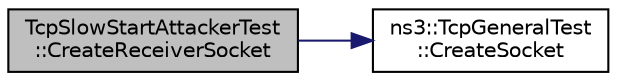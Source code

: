 digraph "TcpSlowStartAttackerTest::CreateReceiverSocket"
{
 // LATEX_PDF_SIZE
  edge [fontname="Helvetica",fontsize="10",labelfontname="Helvetica",labelfontsize="10"];
  node [fontname="Helvetica",fontsize="10",shape=record];
  rankdir="LR";
  Node1 [label="TcpSlowStartAttackerTest\l::CreateReceiverSocket",height=0.2,width=0.4,color="black", fillcolor="grey75", style="filled", fontcolor="black",tooltip="Create and install the socket to install on the receiver."];
  Node1 -> Node2 [color="midnightblue",fontsize="10",style="solid",fontname="Helvetica"];
  Node2 [label="ns3::TcpGeneralTest\l::CreateSocket",height=0.2,width=0.4,color="black", fillcolor="white", style="filled",URL="$classns3_1_1_tcp_general_test.html#a6db100da714de812ebab9756f9139c9a",tooltip="Create a socket."];
}
